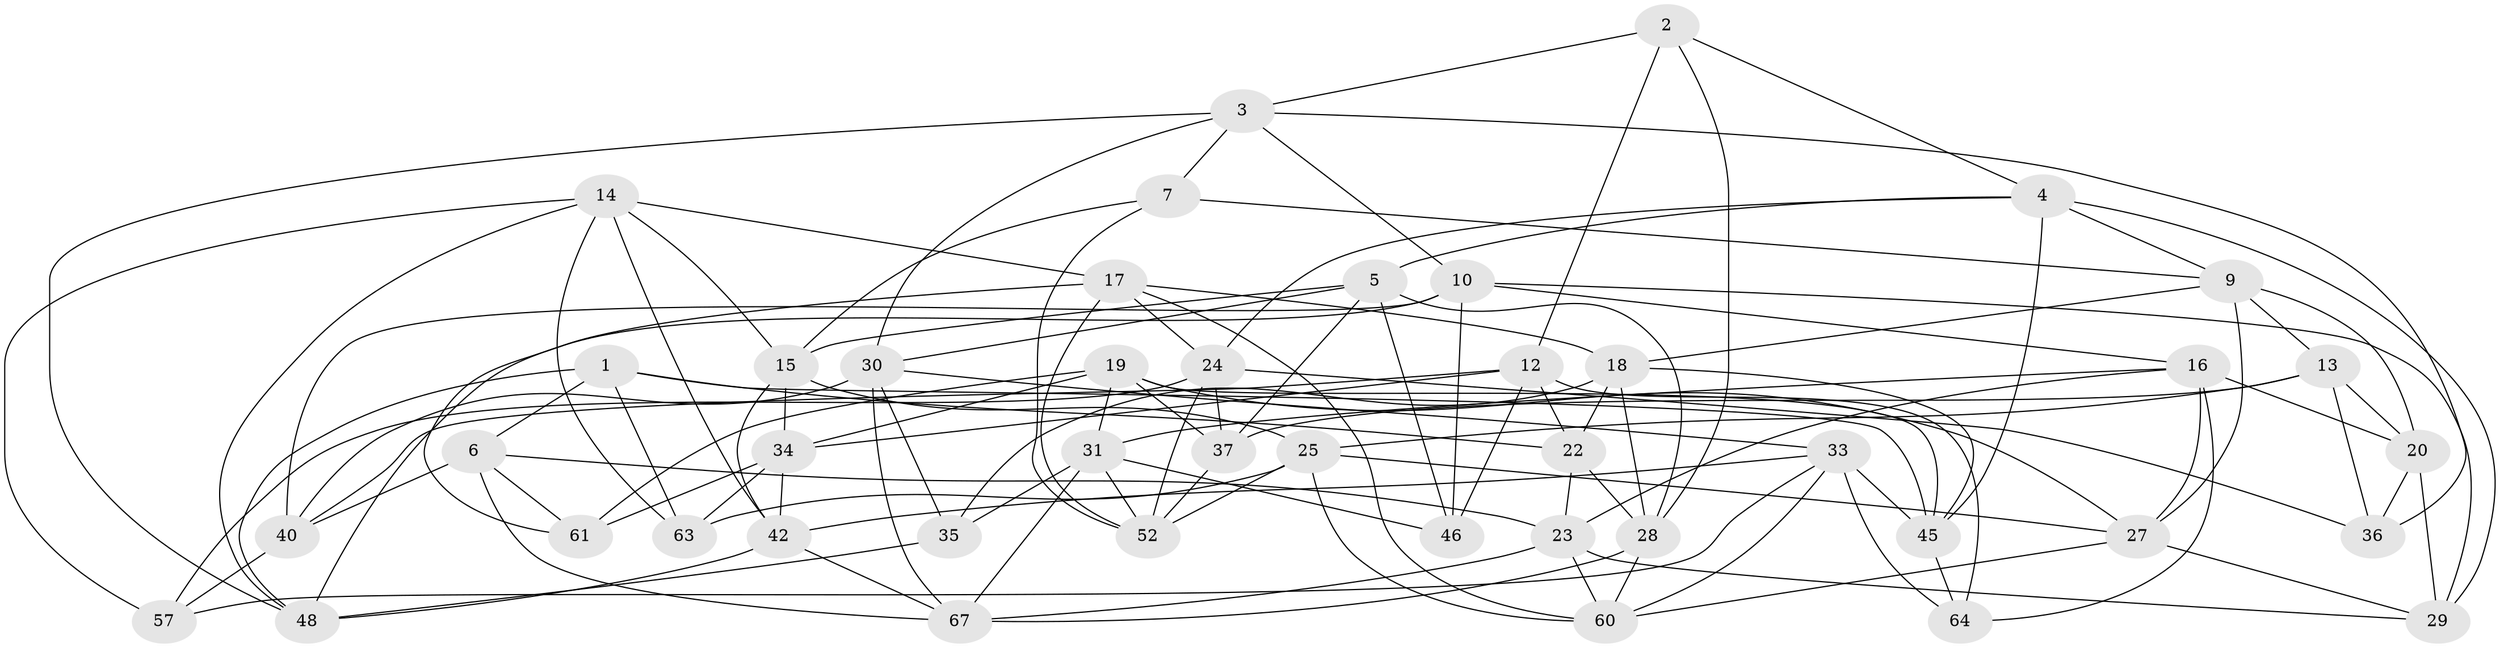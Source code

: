 // original degree distribution, {4: 1.0}
// Generated by graph-tools (version 1.1) at 2025/42/03/06/25 10:42:16]
// undirected, 44 vertices, 119 edges
graph export_dot {
graph [start="1"]
  node [color=gray90,style=filled];
  1 [super="+21"];
  2;
  3 [super="+68"];
  4 [super="+59"];
  5 [super="+8"];
  6 [super="+11"];
  7;
  9 [super="+39"];
  10 [super="+49"];
  12 [super="+77"];
  13 [super="+72"];
  14 [super="+47"];
  15 [super="+55"];
  16 [super="+50"];
  17 [super="+78"];
  18 [super="+56"];
  19 [super="+69"];
  20 [super="+26"];
  22 [super="+32"];
  23 [super="+41"];
  24 [super="+38"];
  25 [super="+73"];
  27 [super="+76"];
  28 [super="+65"];
  29 [super="+62"];
  30 [super="+79"];
  31 [super="+54"];
  33 [super="+58"];
  34 [super="+66"];
  35;
  36;
  37 [super="+44"];
  40 [super="+43"];
  42 [super="+71"];
  45 [super="+75"];
  46;
  48 [super="+51"];
  52 [super="+53"];
  57;
  60 [super="+70"];
  61;
  63;
  64;
  67 [super="+74"];
  1 -- 63;
  1 -- 45;
  1 -- 6;
  1 -- 22 [weight=2];
  1 -- 48;
  2 -- 4;
  2 -- 3;
  2 -- 28;
  2 -- 12;
  3 -- 30;
  3 -- 10;
  3 -- 48;
  3 -- 36;
  3 -- 7;
  4 -- 24;
  4 -- 29;
  4 -- 5;
  4 -- 9;
  4 -- 45;
  5 -- 28;
  5 -- 46;
  5 -- 37;
  5 -- 30;
  5 -- 15;
  6 -- 67;
  6 -- 40 [weight=2];
  6 -- 61;
  6 -- 23;
  7 -- 15;
  7 -- 52;
  7 -- 9;
  9 -- 18;
  9 -- 20;
  9 -- 27;
  9 -- 13;
  10 -- 29;
  10 -- 46;
  10 -- 16;
  10 -- 40;
  10 -- 48;
  12 -- 46;
  12 -- 40;
  12 -- 64;
  12 -- 34;
  12 -- 22;
  13 -- 25;
  13 -- 36;
  13 -- 37 [weight=2];
  13 -- 20;
  14 -- 48;
  14 -- 63;
  14 -- 42;
  14 -- 17;
  14 -- 57;
  14 -- 15;
  15 -- 34;
  15 -- 25;
  15 -- 42;
  16 -- 31;
  16 -- 27;
  16 -- 64;
  16 -- 20;
  16 -- 23;
  17 -- 60;
  17 -- 18;
  17 -- 52;
  17 -- 61;
  17 -- 24;
  18 -- 35;
  18 -- 22;
  18 -- 28;
  18 -- 45;
  19 -- 45;
  19 -- 34;
  19 -- 31;
  19 -- 27;
  19 -- 37;
  19 -- 61;
  20 -- 36;
  20 -- 29 [weight=2];
  22 -- 23;
  22 -- 28;
  23 -- 60;
  23 -- 29;
  23 -- 67;
  24 -- 36;
  24 -- 37;
  24 -- 52;
  24 -- 57;
  25 -- 52;
  25 -- 27;
  25 -- 60;
  25 -- 63;
  27 -- 29;
  27 -- 60;
  28 -- 60;
  28 -- 67;
  30 -- 35;
  30 -- 67;
  30 -- 33;
  30 -- 40;
  31 -- 46;
  31 -- 52;
  31 -- 35;
  31 -- 67;
  33 -- 64;
  33 -- 45;
  33 -- 60;
  33 -- 42;
  33 -- 57;
  34 -- 63;
  34 -- 42;
  34 -- 61;
  35 -- 48;
  37 -- 52;
  40 -- 57;
  42 -- 67;
  42 -- 48;
  45 -- 64;
}
